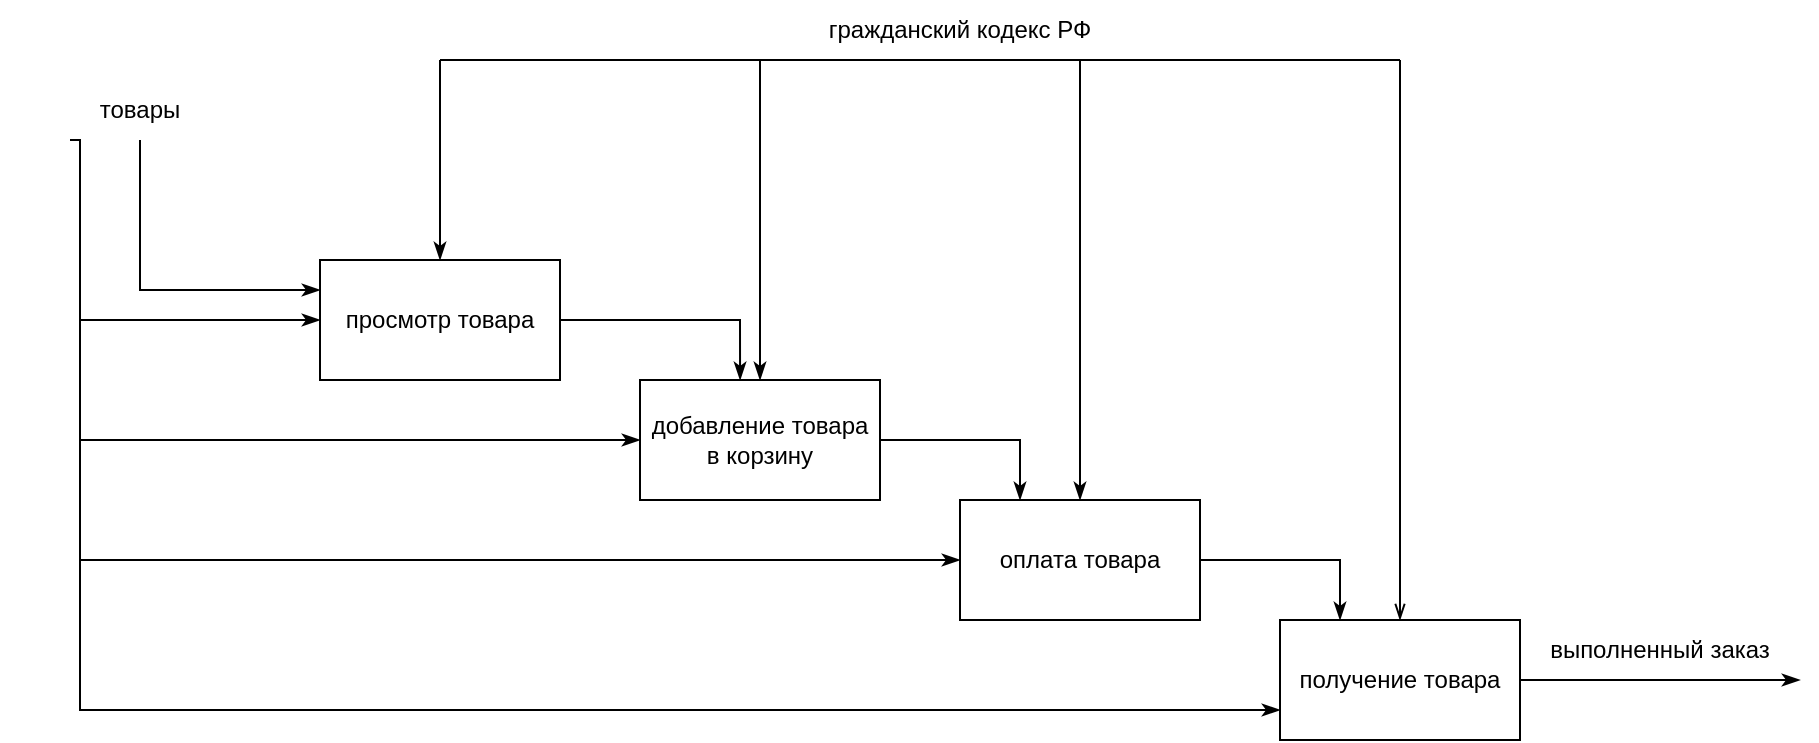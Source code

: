 <mxfile version="20.7.2" type="github">
  <diagram id="glhK0zOpFnoQOq7FCIw7" name="Страница 1">
    <mxGraphModel dx="1816" dy="549" grid="1" gridSize="10" guides="1" tooltips="1" connect="1" arrows="1" fold="1" page="1" pageScale="1" pageWidth="827" pageHeight="1169" math="0" shadow="0">
      <root>
        <mxCell id="0" />
        <mxCell id="1" parent="0" />
        <mxCell id="yz2SOgv6ChgbIjhnNK0O-1" value="гражданский кодекс РФ" style="text;html=1;strokeColor=none;fillColor=none;align=center;verticalAlign=middle;whiteSpace=wrap;rounded=0;" vertex="1" parent="1">
          <mxGeometry x="280" y="90" width="240" height="30" as="geometry" />
        </mxCell>
        <mxCell id="yz2SOgv6ChgbIjhnNK0O-11" style="edgeStyle=orthogonalEdgeStyle;rounded=0;orthogonalLoop=1;jettySize=auto;html=1;endArrow=none;endFill=0;startArrow=classicThin;startFill=1;" edge="1" parent="1" source="yz2SOgv6ChgbIjhnNK0O-2">
          <mxGeometry relative="1" as="geometry">
            <mxPoint x="140" y="120" as="targetPoint" />
          </mxGeometry>
        </mxCell>
        <mxCell id="yz2SOgv6ChgbIjhnNK0O-25" style="edgeStyle=orthogonalEdgeStyle;rounded=0;orthogonalLoop=1;jettySize=auto;html=1;entryX=0.417;entryY=0;entryDx=0;entryDy=0;entryPerimeter=0;startArrow=none;startFill=0;endArrow=classicThin;endFill=1;" edge="1" parent="1" source="yz2SOgv6ChgbIjhnNK0O-2" target="yz2SOgv6ChgbIjhnNK0O-3">
          <mxGeometry relative="1" as="geometry" />
        </mxCell>
        <mxCell id="yz2SOgv6ChgbIjhnNK0O-2" value="просмотр товара" style="rounded=0;whiteSpace=wrap;html=1;" vertex="1" parent="1">
          <mxGeometry x="80" y="220" width="120" height="60" as="geometry" />
        </mxCell>
        <mxCell id="yz2SOgv6ChgbIjhnNK0O-13" style="edgeStyle=orthogonalEdgeStyle;rounded=0;orthogonalLoop=1;jettySize=auto;html=1;endArrow=none;endFill=0;startArrow=classicThin;startFill=1;" edge="1" parent="1" source="yz2SOgv6ChgbIjhnNK0O-3">
          <mxGeometry relative="1" as="geometry">
            <mxPoint x="300" y="120" as="targetPoint" />
          </mxGeometry>
        </mxCell>
        <mxCell id="yz2SOgv6ChgbIjhnNK0O-26" style="edgeStyle=orthogonalEdgeStyle;rounded=0;orthogonalLoop=1;jettySize=auto;html=1;entryX=0.25;entryY=0;entryDx=0;entryDy=0;startArrow=none;startFill=0;endArrow=classicThin;endFill=1;" edge="1" parent="1" source="yz2SOgv6ChgbIjhnNK0O-3" target="yz2SOgv6ChgbIjhnNK0O-4">
          <mxGeometry relative="1" as="geometry" />
        </mxCell>
        <mxCell id="yz2SOgv6ChgbIjhnNK0O-37" style="edgeStyle=orthogonalEdgeStyle;rounded=0;orthogonalLoop=1;jettySize=auto;html=1;startArrow=classicThin;startFill=1;endArrow=none;endFill=0;" edge="1" parent="1" source="yz2SOgv6ChgbIjhnNK0O-3">
          <mxGeometry relative="1" as="geometry">
            <mxPoint x="-40" y="310" as="targetPoint" />
          </mxGeometry>
        </mxCell>
        <mxCell id="yz2SOgv6ChgbIjhnNK0O-3" value="добавление товара в корзину" style="rounded=0;whiteSpace=wrap;html=1;" vertex="1" parent="1">
          <mxGeometry x="240" y="280" width="120" height="60" as="geometry" />
        </mxCell>
        <mxCell id="yz2SOgv6ChgbIjhnNK0O-15" style="edgeStyle=orthogonalEdgeStyle;rounded=0;orthogonalLoop=1;jettySize=auto;html=1;endArrow=none;endFill=0;startArrow=classicThin;startFill=1;" edge="1" parent="1" source="yz2SOgv6ChgbIjhnNK0O-4">
          <mxGeometry relative="1" as="geometry">
            <mxPoint x="460" y="120" as="targetPoint" />
          </mxGeometry>
        </mxCell>
        <mxCell id="yz2SOgv6ChgbIjhnNK0O-27" style="edgeStyle=orthogonalEdgeStyle;rounded=0;orthogonalLoop=1;jettySize=auto;html=1;entryX=0.25;entryY=0;entryDx=0;entryDy=0;startArrow=none;startFill=0;endArrow=classicThin;endFill=1;" edge="1" parent="1" source="yz2SOgv6ChgbIjhnNK0O-4" target="yz2SOgv6ChgbIjhnNK0O-5">
          <mxGeometry relative="1" as="geometry" />
        </mxCell>
        <mxCell id="yz2SOgv6ChgbIjhnNK0O-39" style="edgeStyle=orthogonalEdgeStyle;rounded=0;orthogonalLoop=1;jettySize=auto;html=1;startArrow=classicThin;startFill=1;endArrow=none;endFill=0;" edge="1" parent="1" source="yz2SOgv6ChgbIjhnNK0O-4">
          <mxGeometry relative="1" as="geometry">
            <mxPoint x="-40" y="370" as="targetPoint" />
          </mxGeometry>
        </mxCell>
        <mxCell id="yz2SOgv6ChgbIjhnNK0O-4" value="оплата товара" style="rounded=0;whiteSpace=wrap;html=1;" vertex="1" parent="1">
          <mxGeometry x="400" y="340" width="120" height="60" as="geometry" />
        </mxCell>
        <mxCell id="yz2SOgv6ChgbIjhnNK0O-17" style="edgeStyle=orthogonalEdgeStyle;rounded=0;orthogonalLoop=1;jettySize=auto;html=1;endArrow=none;endFill=0;startArrow=openThin;startFill=0;" edge="1" parent="1" source="yz2SOgv6ChgbIjhnNK0O-5">
          <mxGeometry relative="1" as="geometry">
            <mxPoint x="620" y="120" as="targetPoint" />
          </mxGeometry>
        </mxCell>
        <mxCell id="yz2SOgv6ChgbIjhnNK0O-19" style="edgeStyle=orthogonalEdgeStyle;rounded=0;orthogonalLoop=1;jettySize=auto;html=1;startArrow=none;startFill=0;endArrow=classicThin;endFill=1;" edge="1" parent="1" source="yz2SOgv6ChgbIjhnNK0O-5">
          <mxGeometry relative="1" as="geometry">
            <mxPoint x="820" y="430" as="targetPoint" />
          </mxGeometry>
        </mxCell>
        <mxCell id="yz2SOgv6ChgbIjhnNK0O-5" value="получение товара" style="rounded=0;whiteSpace=wrap;html=1;" vertex="1" parent="1">
          <mxGeometry x="560" y="400" width="120" height="60" as="geometry" />
        </mxCell>
        <mxCell id="yz2SOgv6ChgbIjhnNK0O-23" style="edgeStyle=orthogonalEdgeStyle;rounded=0;orthogonalLoop=1;jettySize=auto;html=1;entryX=0;entryY=0.25;entryDx=0;entryDy=0;startArrow=none;startFill=0;endArrow=classicThin;endFill=1;exitX=0.5;exitY=1;exitDx=0;exitDy=0;" edge="1" parent="1" source="yz2SOgv6ChgbIjhnNK0O-6" target="yz2SOgv6ChgbIjhnNK0O-2">
          <mxGeometry relative="1" as="geometry" />
        </mxCell>
        <mxCell id="yz2SOgv6ChgbIjhnNK0O-24" style="edgeStyle=orthogonalEdgeStyle;rounded=0;orthogonalLoop=1;jettySize=auto;html=1;exitX=0.25;exitY=1;exitDx=0;exitDy=0;entryX=0;entryY=0.75;entryDx=0;entryDy=0;startArrow=none;startFill=0;endArrow=classicThin;endFill=1;" edge="1" parent="1" source="yz2SOgv6ChgbIjhnNK0O-6" target="yz2SOgv6ChgbIjhnNK0O-5">
          <mxGeometry relative="1" as="geometry">
            <Array as="points">
              <mxPoint x="-40" y="160" />
              <mxPoint x="-40" y="445" />
            </Array>
          </mxGeometry>
        </mxCell>
        <mxCell id="yz2SOgv6ChgbIjhnNK0O-6" value="товары" style="text;html=1;strokeColor=none;fillColor=none;align=center;verticalAlign=middle;whiteSpace=wrap;rounded=0;" vertex="1" parent="1">
          <mxGeometry x="-80" y="130" width="140" height="30" as="geometry" />
        </mxCell>
        <mxCell id="yz2SOgv6ChgbIjhnNK0O-9" value="" style="endArrow=none;html=1;rounded=0;" edge="1" parent="1">
          <mxGeometry width="50" height="50" relative="1" as="geometry">
            <mxPoint x="140" y="120" as="sourcePoint" />
            <mxPoint x="620" y="120" as="targetPoint" />
          </mxGeometry>
        </mxCell>
        <mxCell id="yz2SOgv6ChgbIjhnNK0O-20" value="выполненный заказ" style="text;html=1;strokeColor=none;fillColor=none;align=center;verticalAlign=middle;whiteSpace=wrap;rounded=0;" vertex="1" parent="1">
          <mxGeometry x="690" y="400" width="120" height="30" as="geometry" />
        </mxCell>
        <mxCell id="yz2SOgv6ChgbIjhnNK0O-35" value="" style="endArrow=classicThin;html=1;rounded=0;entryX=0;entryY=0.5;entryDx=0;entryDy=0;endFill=1;" edge="1" parent="1" target="yz2SOgv6ChgbIjhnNK0O-2">
          <mxGeometry width="50" height="50" relative="1" as="geometry">
            <mxPoint x="-40" y="250" as="sourcePoint" />
            <mxPoint x="70" y="250" as="targetPoint" />
          </mxGeometry>
        </mxCell>
      </root>
    </mxGraphModel>
  </diagram>
</mxfile>
